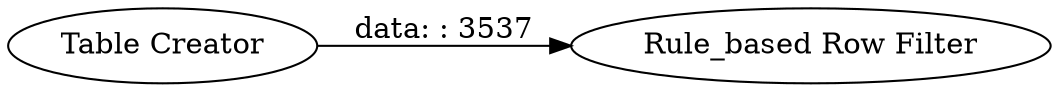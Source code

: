 digraph {
	"6539857599940846453_17" [label="Table Creator"]
	"6539857599940846453_19" [label="Rule_based Row Filter"]
	"6539857599940846453_17" -> "6539857599940846453_19" [label="data: : 3537"]
	rankdir=LR
}
